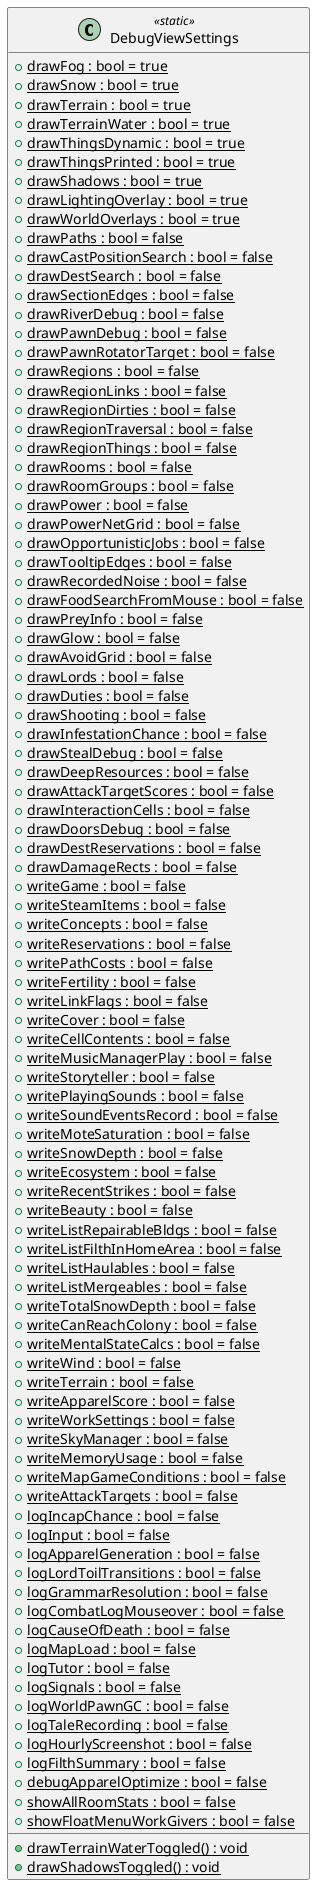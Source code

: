 @startuml
class DebugViewSettings <<static>> {
    + {static} drawFog : bool = true
    + {static} drawSnow : bool = true
    + {static} drawTerrain : bool = true
    + {static} drawTerrainWater : bool = true
    + {static} drawThingsDynamic : bool = true
    + {static} drawThingsPrinted : bool = true
    + {static} drawShadows : bool = true
    + {static} drawLightingOverlay : bool = true
    + {static} drawWorldOverlays : bool = true
    + {static} drawPaths : bool = false
    + {static} drawCastPositionSearch : bool = false
    + {static} drawDestSearch : bool = false
    + {static} drawSectionEdges : bool = false
    + {static} drawRiverDebug : bool = false
    + {static} drawPawnDebug : bool = false
    + {static} drawPawnRotatorTarget : bool = false
    + {static} drawRegions : bool = false
    + {static} drawRegionLinks : bool = false
    + {static} drawRegionDirties : bool = false
    + {static} drawRegionTraversal : bool = false
    + {static} drawRegionThings : bool = false
    + {static} drawRooms : bool = false
    + {static} drawRoomGroups : bool = false
    + {static} drawPower : bool = false
    + {static} drawPowerNetGrid : bool = false
    + {static} drawOpportunisticJobs : bool = false
    + {static} drawTooltipEdges : bool = false
    + {static} drawRecordedNoise : bool = false
    + {static} drawFoodSearchFromMouse : bool = false
    + {static} drawPreyInfo : bool = false
    + {static} drawGlow : bool = false
    + {static} drawAvoidGrid : bool = false
    + {static} drawLords : bool = false
    + {static} drawDuties : bool = false
    + {static} drawShooting : bool = false
    + {static} drawInfestationChance : bool = false
    + {static} drawStealDebug : bool = false
    + {static} drawDeepResources : bool = false
    + {static} drawAttackTargetScores : bool = false
    + {static} drawInteractionCells : bool = false
    + {static} drawDoorsDebug : bool = false
    + {static} drawDestReservations : bool = false
    + {static} drawDamageRects : bool = false
    + {static} writeGame : bool = false
    + {static} writeSteamItems : bool = false
    + {static} writeConcepts : bool = false
    + {static} writeReservations : bool = false
    + {static} writePathCosts : bool = false
    + {static} writeFertility : bool = false
    + {static} writeLinkFlags : bool = false
    + {static} writeCover : bool = false
    + {static} writeCellContents : bool = false
    + {static} writeMusicManagerPlay : bool = false
    + {static} writeStoryteller : bool = false
    + {static} writePlayingSounds : bool = false
    + {static} writeSoundEventsRecord : bool = false
    + {static} writeMoteSaturation : bool = false
    + {static} writeSnowDepth : bool = false
    + {static} writeEcosystem : bool = false
    + {static} writeRecentStrikes : bool = false
    + {static} writeBeauty : bool = false
    + {static} writeListRepairableBldgs : bool = false
    + {static} writeListFilthInHomeArea : bool = false
    + {static} writeListHaulables : bool = false
    + {static} writeListMergeables : bool = false
    + {static} writeTotalSnowDepth : bool = false
    + {static} writeCanReachColony : bool = false
    + {static} writeMentalStateCalcs : bool = false
    + {static} writeWind : bool = false
    + {static} writeTerrain : bool = false
    + {static} writeApparelScore : bool = false
    + {static} writeWorkSettings : bool = false
    + {static} writeSkyManager : bool = false
    + {static} writeMemoryUsage : bool = false
    + {static} writeMapGameConditions : bool = false
    + {static} writeAttackTargets : bool = false
    + {static} logIncapChance : bool = false
    + {static} logInput : bool = false
    + {static} logApparelGeneration : bool = false
    + {static} logLordToilTransitions : bool = false
    + {static} logGrammarResolution : bool = false
    + {static} logCombatLogMouseover : bool = false
    + {static} logCauseOfDeath : bool = false
    + {static} logMapLoad : bool = false
    + {static} logTutor : bool = false
    + {static} logSignals : bool = false
    + {static} logWorldPawnGC : bool = false
    + {static} logTaleRecording : bool = false
    + {static} logHourlyScreenshot : bool = false
    + {static} logFilthSummary : bool = false
    + {static} debugApparelOptimize : bool = false
    + {static} showAllRoomStats : bool = false
    + {static} showFloatMenuWorkGivers : bool = false
    + {static} drawTerrainWaterToggled() : void
    + {static} drawShadowsToggled() : void
}
@enduml
